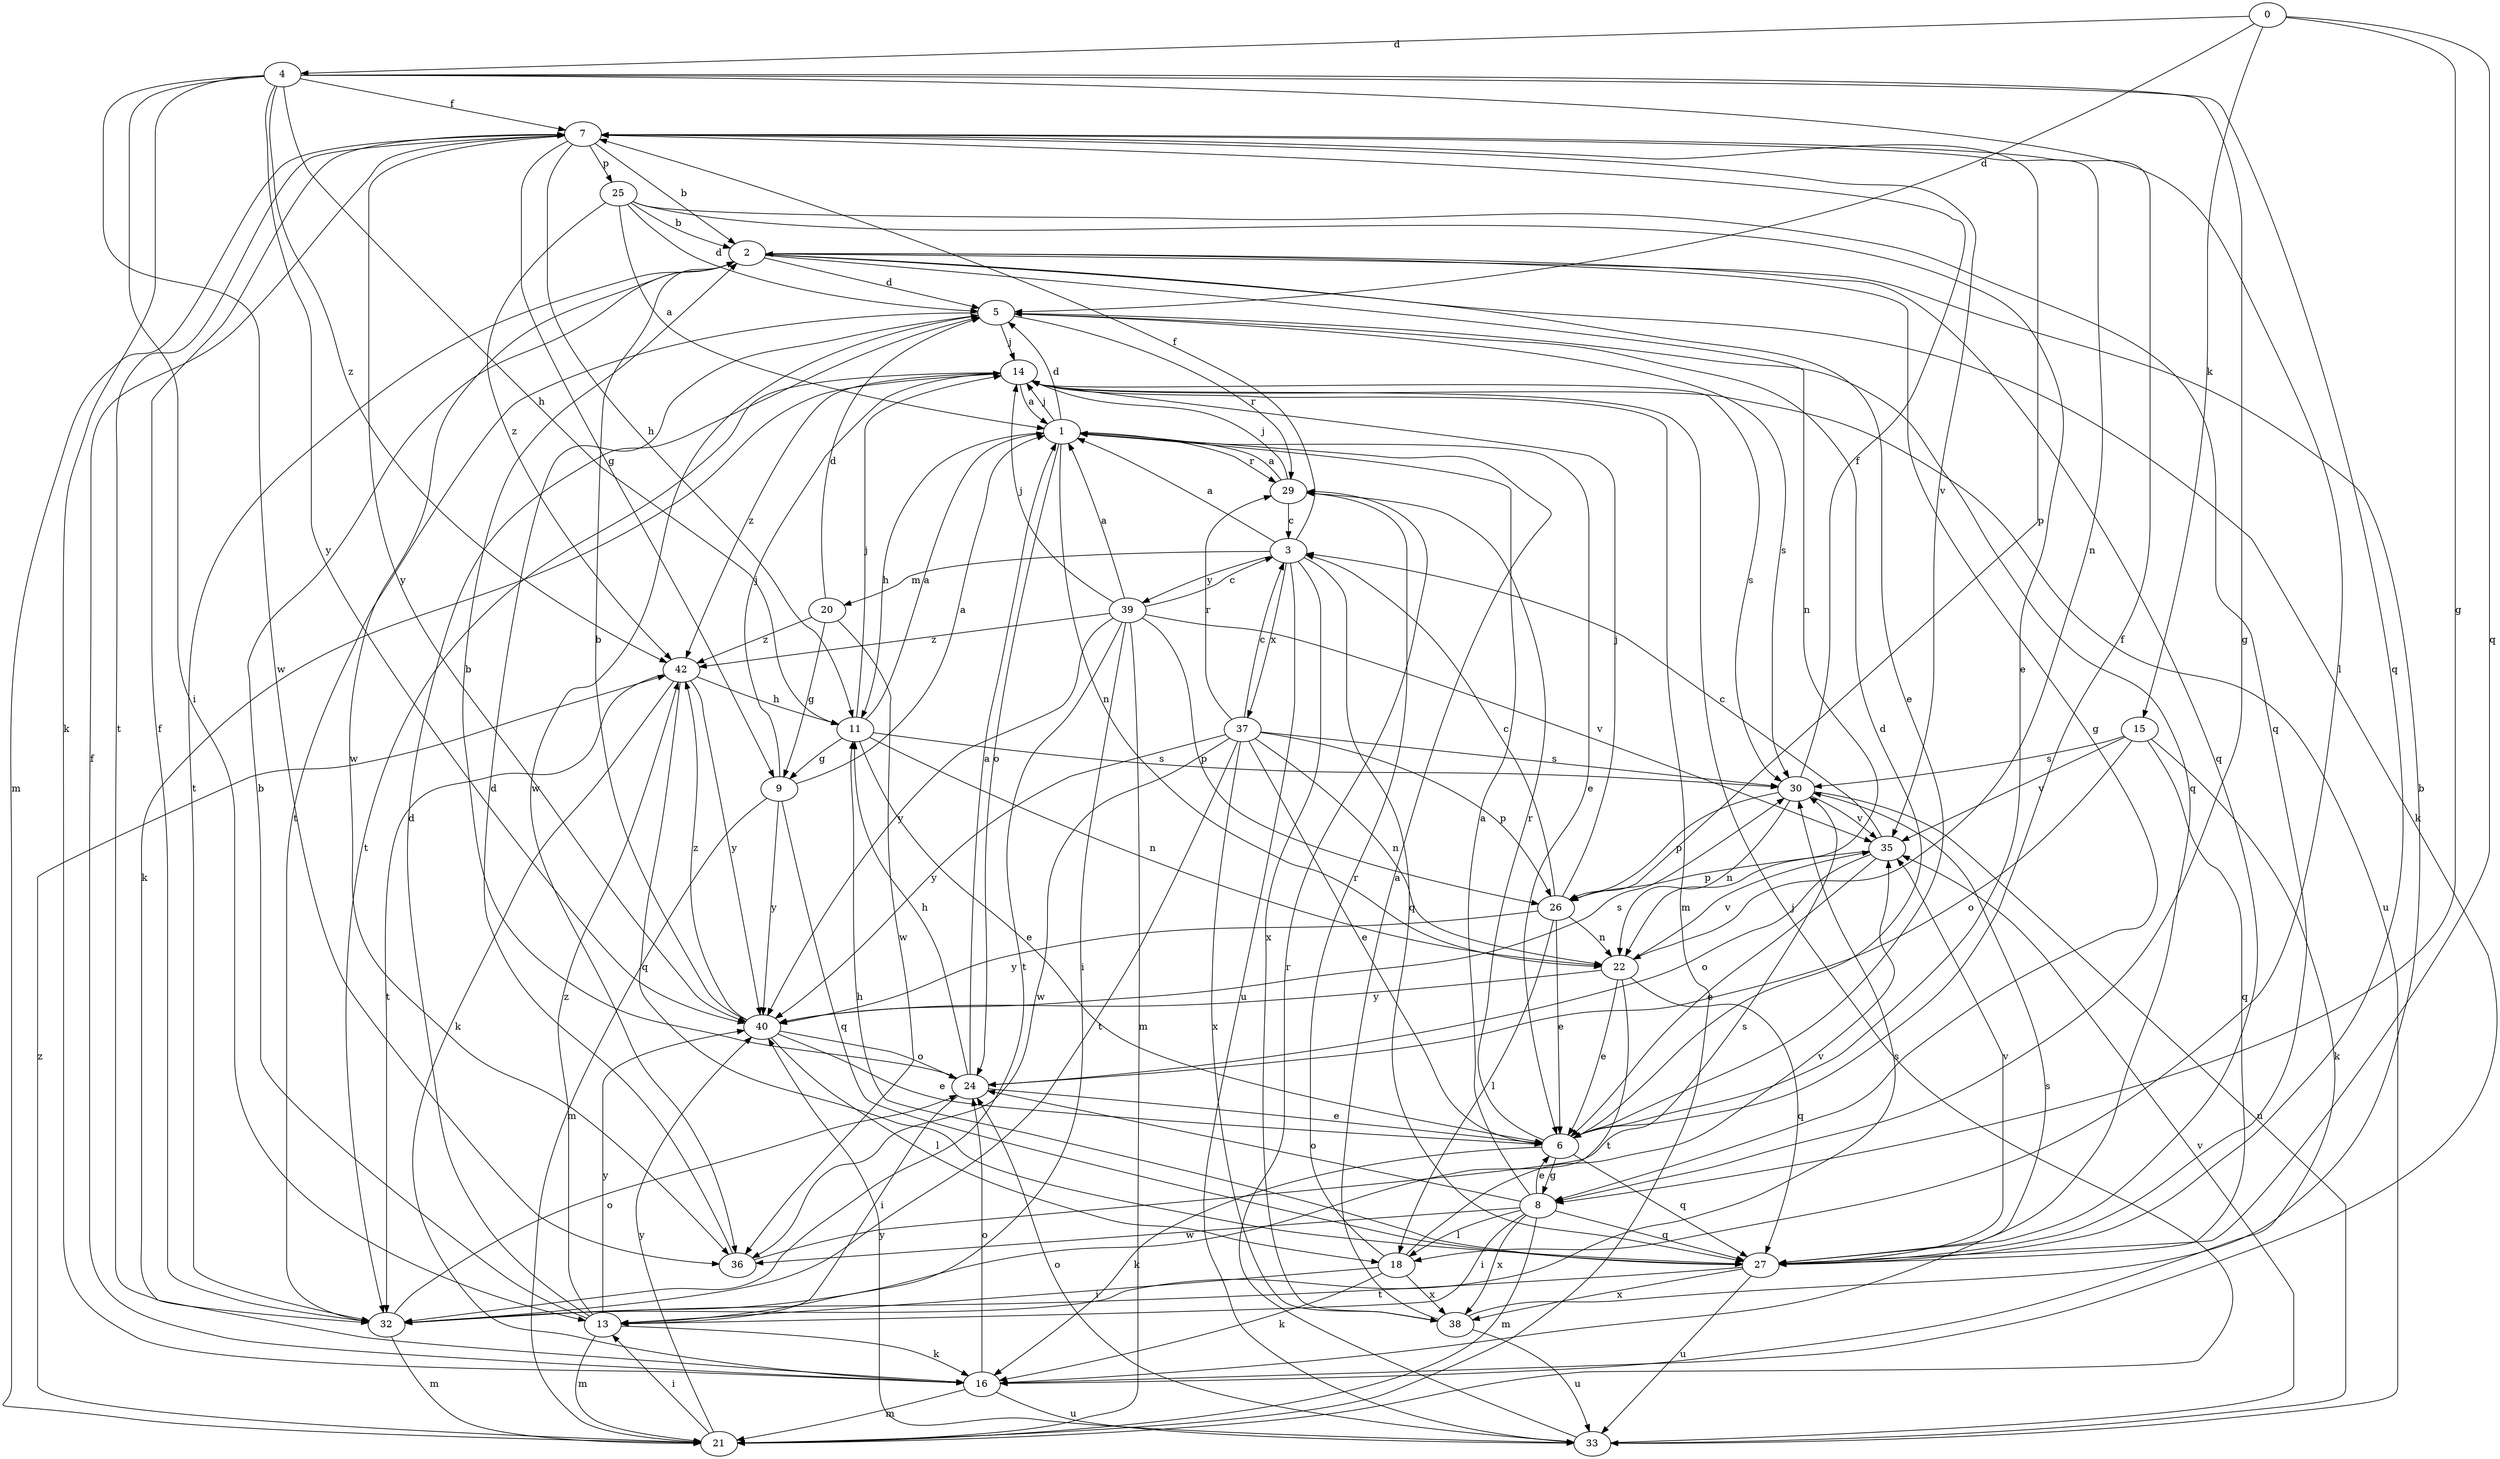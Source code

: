 strict digraph  {
0;
1;
2;
3;
4;
5;
6;
7;
8;
9;
11;
13;
14;
15;
16;
18;
20;
21;
22;
24;
25;
26;
27;
29;
30;
32;
33;
35;
36;
37;
38;
39;
40;
42;
0 -> 4  [label=d];
0 -> 5  [label=d];
0 -> 8  [label=g];
0 -> 15  [label=k];
0 -> 27  [label=q];
1 -> 5  [label=d];
1 -> 6  [label=e];
1 -> 11  [label=h];
1 -> 14  [label=j];
1 -> 22  [label=n];
1 -> 24  [label=o];
1 -> 29  [label=r];
2 -> 5  [label=d];
2 -> 6  [label=e];
2 -> 8  [label=g];
2 -> 16  [label=k];
2 -> 22  [label=n];
2 -> 27  [label=q];
2 -> 32  [label=t];
2 -> 36  [label=w];
3 -> 1  [label=a];
3 -> 7  [label=f];
3 -> 20  [label=m];
3 -> 27  [label=q];
3 -> 33  [label=u];
3 -> 37  [label=x];
3 -> 38  [label=x];
3 -> 39  [label=y];
4 -> 7  [label=f];
4 -> 8  [label=g];
4 -> 11  [label=h];
4 -> 13  [label=i];
4 -> 16  [label=k];
4 -> 18  [label=l];
4 -> 27  [label=q];
4 -> 36  [label=w];
4 -> 40  [label=y];
4 -> 42  [label=z];
5 -> 14  [label=j];
5 -> 27  [label=q];
5 -> 29  [label=r];
5 -> 30  [label=s];
5 -> 32  [label=t];
5 -> 36  [label=w];
6 -> 5  [label=d];
6 -> 7  [label=f];
6 -> 8  [label=g];
6 -> 16  [label=k];
6 -> 27  [label=q];
6 -> 29  [label=r];
7 -> 2  [label=b];
7 -> 9  [label=g];
7 -> 11  [label=h];
7 -> 21  [label=m];
7 -> 22  [label=n];
7 -> 25  [label=p];
7 -> 26  [label=p];
7 -> 32  [label=t];
7 -> 35  [label=v];
7 -> 40  [label=y];
8 -> 1  [label=a];
8 -> 6  [label=e];
8 -> 13  [label=i];
8 -> 18  [label=l];
8 -> 21  [label=m];
8 -> 24  [label=o];
8 -> 27  [label=q];
8 -> 36  [label=w];
8 -> 38  [label=x];
9 -> 1  [label=a];
9 -> 14  [label=j];
9 -> 21  [label=m];
9 -> 27  [label=q];
9 -> 40  [label=y];
11 -> 1  [label=a];
11 -> 6  [label=e];
11 -> 9  [label=g];
11 -> 14  [label=j];
11 -> 22  [label=n];
11 -> 30  [label=s];
13 -> 2  [label=b];
13 -> 5  [label=d];
13 -> 16  [label=k];
13 -> 21  [label=m];
13 -> 40  [label=y];
13 -> 42  [label=z];
14 -> 1  [label=a];
14 -> 16  [label=k];
14 -> 21  [label=m];
14 -> 30  [label=s];
14 -> 32  [label=t];
14 -> 33  [label=u];
14 -> 42  [label=z];
15 -> 16  [label=k];
15 -> 24  [label=o];
15 -> 27  [label=q];
15 -> 30  [label=s];
15 -> 35  [label=v];
16 -> 7  [label=f];
16 -> 21  [label=m];
16 -> 24  [label=o];
16 -> 30  [label=s];
16 -> 33  [label=u];
18 -> 13  [label=i];
18 -> 16  [label=k];
18 -> 29  [label=r];
18 -> 35  [label=v];
18 -> 38  [label=x];
20 -> 5  [label=d];
20 -> 9  [label=g];
20 -> 36  [label=w];
20 -> 42  [label=z];
21 -> 13  [label=i];
21 -> 14  [label=j];
21 -> 40  [label=y];
21 -> 42  [label=z];
22 -> 6  [label=e];
22 -> 27  [label=q];
22 -> 32  [label=t];
22 -> 35  [label=v];
22 -> 40  [label=y];
24 -> 1  [label=a];
24 -> 2  [label=b];
24 -> 6  [label=e];
24 -> 11  [label=h];
24 -> 13  [label=i];
25 -> 1  [label=a];
25 -> 2  [label=b];
25 -> 5  [label=d];
25 -> 6  [label=e];
25 -> 27  [label=q];
25 -> 42  [label=z];
26 -> 3  [label=c];
26 -> 6  [label=e];
26 -> 14  [label=j];
26 -> 18  [label=l];
26 -> 22  [label=n];
26 -> 40  [label=y];
27 -> 11  [label=h];
27 -> 32  [label=t];
27 -> 33  [label=u];
27 -> 35  [label=v];
27 -> 38  [label=x];
29 -> 1  [label=a];
29 -> 3  [label=c];
29 -> 14  [label=j];
30 -> 7  [label=f];
30 -> 22  [label=n];
30 -> 26  [label=p];
30 -> 33  [label=u];
30 -> 35  [label=v];
32 -> 7  [label=f];
32 -> 21  [label=m];
32 -> 24  [label=o];
32 -> 30  [label=s];
33 -> 24  [label=o];
33 -> 29  [label=r];
33 -> 35  [label=v];
33 -> 40  [label=y];
35 -> 3  [label=c];
35 -> 6  [label=e];
35 -> 24  [label=o];
35 -> 26  [label=p];
36 -> 5  [label=d];
36 -> 30  [label=s];
37 -> 3  [label=c];
37 -> 6  [label=e];
37 -> 22  [label=n];
37 -> 26  [label=p];
37 -> 29  [label=r];
37 -> 30  [label=s];
37 -> 32  [label=t];
37 -> 36  [label=w];
37 -> 38  [label=x];
37 -> 40  [label=y];
38 -> 1  [label=a];
38 -> 2  [label=b];
38 -> 33  [label=u];
39 -> 1  [label=a];
39 -> 3  [label=c];
39 -> 13  [label=i];
39 -> 14  [label=j];
39 -> 21  [label=m];
39 -> 26  [label=p];
39 -> 32  [label=t];
39 -> 35  [label=v];
39 -> 40  [label=y];
39 -> 42  [label=z];
40 -> 2  [label=b];
40 -> 6  [label=e];
40 -> 18  [label=l];
40 -> 24  [label=o];
40 -> 30  [label=s];
40 -> 42  [label=z];
42 -> 11  [label=h];
42 -> 16  [label=k];
42 -> 27  [label=q];
42 -> 32  [label=t];
42 -> 40  [label=y];
}
